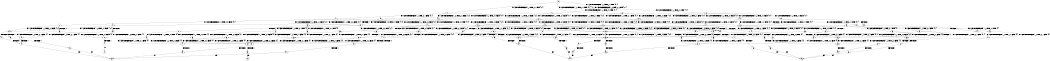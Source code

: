 digraph BCG {
size = "7, 10.5";
center = TRUE;
node [shape = circle];
0 [peripheries = 2];
0 -> 1 [label = "EX !0 !ATOMIC_EXCH_BRANCH (1, +1, TRUE, +0, 1, TRUE) !{0, 1}"];
0 -> 2 [label = "EX !1 !ATOMIC_EXCH_BRANCH (1, +0, TRUE, +0, 1, TRUE) !{0, 1}"];
0 -> 3 [label = "EX !0 !ATOMIC_EXCH_BRANCH (1, +1, TRUE, +0, 1, TRUE) !{0, 1}"];
1 -> 4 [label = "EX !0 !ATOMIC_EXCH_BRANCH (1, +1, TRUE, +0, 1, FALSE) !{0, 1}"];
1 -> 5 [label = "EX !1 !ATOMIC_EXCH_BRANCH (1, +0, TRUE, +0, 1, FALSE) !{0, 1}"];
1 -> 6 [label = "EX !0 !ATOMIC_EXCH_BRANCH (1, +1, TRUE, +0, 1, FALSE) !{0, 1}"];
2 -> 2 [label = "EX !1 !ATOMIC_EXCH_BRANCH (1, +0, TRUE, +0, 1, TRUE) !{0, 1}"];
2 -> 7 [label = "EX !0 !ATOMIC_EXCH_BRANCH (1, +1, TRUE, +0, 1, TRUE) !{0, 1}"];
2 -> 8 [label = "EX !0 !ATOMIC_EXCH_BRANCH (1, +1, TRUE, +0, 1, TRUE) !{0, 1}"];
3 -> 9 [label = "EX !1 !ATOMIC_EXCH_BRANCH (1, +0, TRUE, +0, 1, FALSE) !{0, 1}"];
3 -> 6 [label = "EX !0 !ATOMIC_EXCH_BRANCH (1, +1, TRUE, +0, 1, FALSE) !{0, 1}"];
3 -> 10 [label = "EX !1 !ATOMIC_EXCH_BRANCH (1, +0, TRUE, +0, 1, FALSE) !{0, 1}"];
4 -> 11 [label = "EX !0 !ATOMIC_EXCH_BRANCH (1, +1, TRUE, +0, 2, FALSE) !{0, 1}"];
4 -> 12 [label = "EX !1 !ATOMIC_EXCH_BRANCH (1, +0, TRUE, +0, 1, FALSE) !{0, 1}"];
4 -> 13 [label = "EX !0 !ATOMIC_EXCH_BRANCH (1, +1, TRUE, +0, 2, FALSE) !{0, 1}"];
5 -> 14 [label = "EX !0 !ATOMIC_EXCH_BRANCH (1, +1, TRUE, +0, 1, TRUE) !{0, 1}"];
5 -> 15 [label = "TERMINATE !1"];
5 -> 16 [label = "EX !0 !ATOMIC_EXCH_BRANCH (1, +1, TRUE, +0, 1, TRUE) !{0, 1}"];
6 -> 17 [label = "EX !1 !ATOMIC_EXCH_BRANCH (1, +0, TRUE, +0, 1, FALSE) !{0, 1}"];
6 -> 13 [label = "EX !0 !ATOMIC_EXCH_BRANCH (1, +1, TRUE, +0, 2, FALSE) !{0, 1}"];
6 -> 18 [label = "EX !1 !ATOMIC_EXCH_BRANCH (1, +0, TRUE, +0, 1, FALSE) !{0, 1}"];
7 -> 19 [label = "EX !0 !ATOMIC_EXCH_BRANCH (1, +1, TRUE, +0, 1, FALSE) !{0, 1}"];
7 -> 5 [label = "EX !1 !ATOMIC_EXCH_BRANCH (1, +0, TRUE, +0, 1, FALSE) !{0, 1}"];
7 -> 20 [label = "EX !0 !ATOMIC_EXCH_BRANCH (1, +1, TRUE, +0, 1, FALSE) !{0, 1}"];
8 -> 9 [label = "EX !1 !ATOMIC_EXCH_BRANCH (1, +0, TRUE, +0, 1, FALSE) !{0, 1}"];
8 -> 20 [label = "EX !0 !ATOMIC_EXCH_BRANCH (1, +1, TRUE, +0, 1, FALSE) !{0, 1}"];
8 -> 10 [label = "EX !1 !ATOMIC_EXCH_BRANCH (1, +0, TRUE, +0, 1, FALSE) !{0, 1}"];
9 -> 21 [label = "EX !0 !ATOMIC_EXCH_BRANCH (1, +1, TRUE, +0, 1, TRUE) !{0, 1}"];
9 -> 22 [label = "TERMINATE !1"];
9 -> 16 [label = "EX !0 !ATOMIC_EXCH_BRANCH (1, +1, TRUE, +0, 1, TRUE) !{0, 1}"];
10 -> 16 [label = "EX !0 !ATOMIC_EXCH_BRANCH (1, +1, TRUE, +0, 1, TRUE) !{0, 1}"];
10 -> 23 [label = "TERMINATE !1"];
11 -> 24 [label = "EX !1 !ATOMIC_EXCH_BRANCH (1, +0, TRUE, +0, 1, FALSE) !{0, 1}"];
11 -> 25 [label = "TERMINATE !0"];
12 -> 26 [label = "EX !0 !ATOMIC_EXCH_BRANCH (1, +1, TRUE, +0, 2, TRUE) !{0, 1}"];
12 -> 27 [label = "TERMINATE !1"];
12 -> 28 [label = "EX !0 !ATOMIC_EXCH_BRANCH (1, +1, TRUE, +0, 2, TRUE) !{0, 1}"];
13 -> 29 [label = "EX !1 !ATOMIC_EXCH_BRANCH (1, +0, TRUE, +0, 1, FALSE) !{0, 1}"];
13 -> 30 [label = "EX !1 !ATOMIC_EXCH_BRANCH (1, +0, TRUE, +0, 1, FALSE) !{0, 1}"];
13 -> 31 [label = "TERMINATE !0"];
14 -> 32 [label = "EX !0 !ATOMIC_EXCH_BRANCH (1, +1, TRUE, +0, 1, FALSE) !{0, 1}"];
14 -> 33 [label = "TERMINATE !1"];
14 -> 34 [label = "EX !0 !ATOMIC_EXCH_BRANCH (1, +1, TRUE, +0, 1, FALSE) !{0, 1}"];
15 -> 35 [label = "EX !0 !ATOMIC_EXCH_BRANCH (1, +1, TRUE, +0, 1, TRUE) !{0}"];
15 -> 36 [label = "EX !0 !ATOMIC_EXCH_BRANCH (1, +1, TRUE, +0, 1, TRUE) !{0}"];
16 -> 34 [label = "EX !0 !ATOMIC_EXCH_BRANCH (1, +1, TRUE, +0, 1, FALSE) !{0, 1}"];
16 -> 37 [label = "TERMINATE !1"];
17 -> 38 [label = "EX !0 !ATOMIC_EXCH_BRANCH (1, +1, TRUE, +0, 2, TRUE) !{0, 1}"];
17 -> 39 [label = "TERMINATE !1"];
17 -> 28 [label = "EX !0 !ATOMIC_EXCH_BRANCH (1, +1, TRUE, +0, 2, TRUE) !{0, 1}"];
18 -> 28 [label = "EX !0 !ATOMIC_EXCH_BRANCH (1, +1, TRUE, +0, 2, TRUE) !{0, 1}"];
18 -> 40 [label = "TERMINATE !1"];
19 -> 41 [label = "EX !0 !ATOMIC_EXCH_BRANCH (1, +1, TRUE, +0, 2, FALSE) !{0, 1}"];
19 -> 12 [label = "EX !1 !ATOMIC_EXCH_BRANCH (1, +0, TRUE, +0, 1, FALSE) !{0, 1}"];
19 -> 42 [label = "EX !0 !ATOMIC_EXCH_BRANCH (1, +1, TRUE, +0, 2, FALSE) !{0, 1}"];
20 -> 17 [label = "EX !1 !ATOMIC_EXCH_BRANCH (1, +0, TRUE, +0, 1, FALSE) !{0, 1}"];
20 -> 42 [label = "EX !0 !ATOMIC_EXCH_BRANCH (1, +1, TRUE, +0, 2, FALSE) !{0, 1}"];
20 -> 18 [label = "EX !1 !ATOMIC_EXCH_BRANCH (1, +0, TRUE, +0, 1, FALSE) !{0, 1}"];
21 -> 43 [label = "EX !0 !ATOMIC_EXCH_BRANCH (1, +1, TRUE, +0, 1, FALSE) !{0, 1}"];
21 -> 44 [label = "TERMINATE !1"];
21 -> 34 [label = "EX !0 !ATOMIC_EXCH_BRANCH (1, +1, TRUE, +0, 1, FALSE) !{0, 1}"];
22 -> 45 [label = "EX !0 !ATOMIC_EXCH_BRANCH (1, +1, TRUE, +0, 1, TRUE) !{0}"];
23 -> 46 [label = "EX !0 !ATOMIC_EXCH_BRANCH (1, +1, TRUE, +0, 1, TRUE) !{0}"];
24 -> 47 [label = "TERMINATE !0"];
24 -> 48 [label = "TERMINATE !1"];
25 -> 49 [label = "EX !1 !ATOMIC_EXCH_BRANCH (1, +0, TRUE, +0, 1, FALSE) !{1}"];
25 -> 50 [label = "EX !1 !ATOMIC_EXCH_BRANCH (1, +0, TRUE, +0, 1, FALSE) !{1}"];
26 -> 51 [label = "EX !0 !ATOMIC_EXCH_BRANCH (1, +1, TRUE, +0, 2, FALSE) !{0, 1}"];
26 -> 52 [label = "TERMINATE !1"];
26 -> 53 [label = "EX !0 !ATOMIC_EXCH_BRANCH (1, +1, TRUE, +0, 2, FALSE) !{0, 1}"];
27 -> 54 [label = "EX !0 !ATOMIC_EXCH_BRANCH (1, +1, TRUE, +0, 2, TRUE) !{0}"];
27 -> 55 [label = "EX !0 !ATOMIC_EXCH_BRANCH (1, +1, TRUE, +0, 2, TRUE) !{0}"];
28 -> 53 [label = "EX !0 !ATOMIC_EXCH_BRANCH (1, +1, TRUE, +0, 2, FALSE) !{0, 1}"];
28 -> 56 [label = "TERMINATE !1"];
29 -> 57 [label = "TERMINATE !0"];
29 -> 58 [label = "TERMINATE !1"];
30 -> 59 [label = "TERMINATE !0"];
30 -> 60 [label = "TERMINATE !1"];
31 -> 61 [label = "EX !1 !ATOMIC_EXCH_BRANCH (1, +0, TRUE, +0, 1, FALSE) !{1}"];
32 -> 51 [label = "EX !0 !ATOMIC_EXCH_BRANCH (1, +1, TRUE, +0, 2, FALSE) !{0, 1}"];
32 -> 52 [label = "TERMINATE !1"];
32 -> 53 [label = "EX !0 !ATOMIC_EXCH_BRANCH (1, +1, TRUE, +0, 2, FALSE) !{0, 1}"];
33 -> 62 [label = "EX !0 !ATOMIC_EXCH_BRANCH (1, +1, TRUE, +0, 1, FALSE) !{0}"];
33 -> 63 [label = "EX !0 !ATOMIC_EXCH_BRANCH (1, +1, TRUE, +0, 1, FALSE) !{0}"];
34 -> 53 [label = "EX !0 !ATOMIC_EXCH_BRANCH (1, +1, TRUE, +0, 2, FALSE) !{0, 1}"];
34 -> 56 [label = "TERMINATE !1"];
35 -> 62 [label = "EX !0 !ATOMIC_EXCH_BRANCH (1, +1, TRUE, +0, 1, FALSE) !{0}"];
35 -> 63 [label = "EX !0 !ATOMIC_EXCH_BRANCH (1, +1, TRUE, +0, 1, FALSE) !{0}"];
36 -> 63 [label = "EX !0 !ATOMIC_EXCH_BRANCH (1, +1, TRUE, +0, 1, FALSE) !{0}"];
37 -> 64 [label = "EX !0 !ATOMIC_EXCH_BRANCH (1, +1, TRUE, +0, 1, FALSE) !{0}"];
38 -> 65 [label = "EX !0 !ATOMIC_EXCH_BRANCH (1, +1, TRUE, +0, 2, FALSE) !{0, 1}"];
38 -> 66 [label = "TERMINATE !1"];
38 -> 53 [label = "EX !0 !ATOMIC_EXCH_BRANCH (1, +1, TRUE, +0, 2, FALSE) !{0, 1}"];
39 -> 67 [label = "EX !0 !ATOMIC_EXCH_BRANCH (1, +1, TRUE, +0, 2, TRUE) !{0}"];
40 -> 68 [label = "EX !0 !ATOMIC_EXCH_BRANCH (1, +1, TRUE, +0, 2, TRUE) !{0}"];
41 -> 24 [label = "EX !1 !ATOMIC_EXCH_BRANCH (1, +0, TRUE, +0, 1, FALSE) !{0, 1}"];
41 -> 69 [label = "TERMINATE !0"];
42 -> 29 [label = "EX !1 !ATOMIC_EXCH_BRANCH (1, +0, TRUE, +0, 1, FALSE) !{0, 1}"];
42 -> 30 [label = "EX !1 !ATOMIC_EXCH_BRANCH (1, +0, TRUE, +0, 1, FALSE) !{0, 1}"];
42 -> 70 [label = "TERMINATE !0"];
43 -> 65 [label = "EX !0 !ATOMIC_EXCH_BRANCH (1, +1, TRUE, +0, 2, FALSE) !{0, 1}"];
43 -> 66 [label = "TERMINATE !1"];
43 -> 53 [label = "EX !0 !ATOMIC_EXCH_BRANCH (1, +1, TRUE, +0, 2, FALSE) !{0, 1}"];
44 -> 71 [label = "EX !0 !ATOMIC_EXCH_BRANCH (1, +1, TRUE, +0, 1, FALSE) !{0}"];
45 -> 71 [label = "EX !0 !ATOMIC_EXCH_BRANCH (1, +1, TRUE, +0, 1, FALSE) !{0}"];
46 -> 64 [label = "EX !0 !ATOMIC_EXCH_BRANCH (1, +1, TRUE, +0, 1, FALSE) !{0}"];
47 -> 72 [label = "TERMINATE !1"];
48 -> 73 [label = "TERMINATE !0"];
49 -> 72 [label = "TERMINATE !1"];
50 -> 74 [label = "TERMINATE !1"];
51 -> 75 [label = "TERMINATE !0"];
51 -> 76 [label = "TERMINATE !1"];
52 -> 77 [label = "EX !0 !ATOMIC_EXCH_BRANCH (1, +1, TRUE, +0, 2, FALSE) !{0}"];
52 -> 78 [label = "EX !0 !ATOMIC_EXCH_BRANCH (1, +1, TRUE, +0, 2, FALSE) !{0}"];
53 -> 79 [label = "TERMINATE !0"];
53 -> 80 [label = "TERMINATE !1"];
54 -> 77 [label = "EX !0 !ATOMIC_EXCH_BRANCH (1, +1, TRUE, +0, 2, FALSE) !{0}"];
54 -> 78 [label = "EX !0 !ATOMIC_EXCH_BRANCH (1, +1, TRUE, +0, 2, FALSE) !{0}"];
55 -> 78 [label = "EX !0 !ATOMIC_EXCH_BRANCH (1, +1, TRUE, +0, 2, FALSE) !{0}"];
56 -> 81 [label = "EX !0 !ATOMIC_EXCH_BRANCH (1, +1, TRUE, +0, 2, FALSE) !{0}"];
57 -> 82 [label = "TERMINATE !1"];
58 -> 83 [label = "TERMINATE !0"];
59 -> 84 [label = "TERMINATE !1"];
60 -> 85 [label = "TERMINATE !0"];
61 -> 84 [label = "TERMINATE !1"];
62 -> 77 [label = "EX !0 !ATOMIC_EXCH_BRANCH (1, +1, TRUE, +0, 2, FALSE) !{0}"];
62 -> 78 [label = "EX !0 !ATOMIC_EXCH_BRANCH (1, +1, TRUE, +0, 2, FALSE) !{0}"];
63 -> 78 [label = "EX !0 !ATOMIC_EXCH_BRANCH (1, +1, TRUE, +0, 2, FALSE) !{0}"];
64 -> 81 [label = "EX !0 !ATOMIC_EXCH_BRANCH (1, +1, TRUE, +0, 2, FALSE) !{0}"];
65 -> 86 [label = "TERMINATE !0"];
65 -> 87 [label = "TERMINATE !1"];
66 -> 88 [label = "EX !0 !ATOMIC_EXCH_BRANCH (1, +1, TRUE, +0, 2, FALSE) !{0}"];
67 -> 88 [label = "EX !0 !ATOMIC_EXCH_BRANCH (1, +1, TRUE, +0, 2, FALSE) !{0}"];
68 -> 81 [label = "EX !0 !ATOMIC_EXCH_BRANCH (1, +1, TRUE, +0, 2, FALSE) !{0}"];
69 -> 49 [label = "EX !1 !ATOMIC_EXCH_BRANCH (1, +0, TRUE, +0, 1, FALSE) !{1}"];
69 -> 50 [label = "EX !1 !ATOMIC_EXCH_BRANCH (1, +0, TRUE, +0, 1, FALSE) !{1}"];
70 -> 61 [label = "EX !1 !ATOMIC_EXCH_BRANCH (1, +0, TRUE, +0, 1, FALSE) !{1}"];
71 -> 88 [label = "EX !0 !ATOMIC_EXCH_BRANCH (1, +1, TRUE, +0, 2, FALSE) !{0}"];
72 -> 89 [label = "exit"];
73 -> 89 [label = "exit"];
74 -> 90 [label = "exit"];
75 -> 91 [label = "TERMINATE !1"];
76 -> 92 [label = "TERMINATE !0"];
77 -> 92 [label = "TERMINATE !0"];
78 -> 93 [label = "TERMINATE !0"];
79 -> 94 [label = "TERMINATE !1"];
80 -> 95 [label = "TERMINATE !0"];
81 -> 95 [label = "TERMINATE !0"];
82 -> 96 [label = "exit"];
83 -> 96 [label = "exit"];
84 -> 97 [label = "exit"];
85 -> 97 [label = "exit"];
86 -> 98 [label = "TERMINATE !1"];
87 -> 99 [label = "TERMINATE !0"];
88 -> 99 [label = "TERMINATE !0"];
91 -> 89 [label = "exit"];
92 -> 89 [label = "exit"];
93 -> 100 [label = "exit"];
94 -> 97 [label = "exit"];
95 -> 97 [label = "exit"];
98 -> 96 [label = "exit"];
99 -> 96 [label = "exit"];
}
